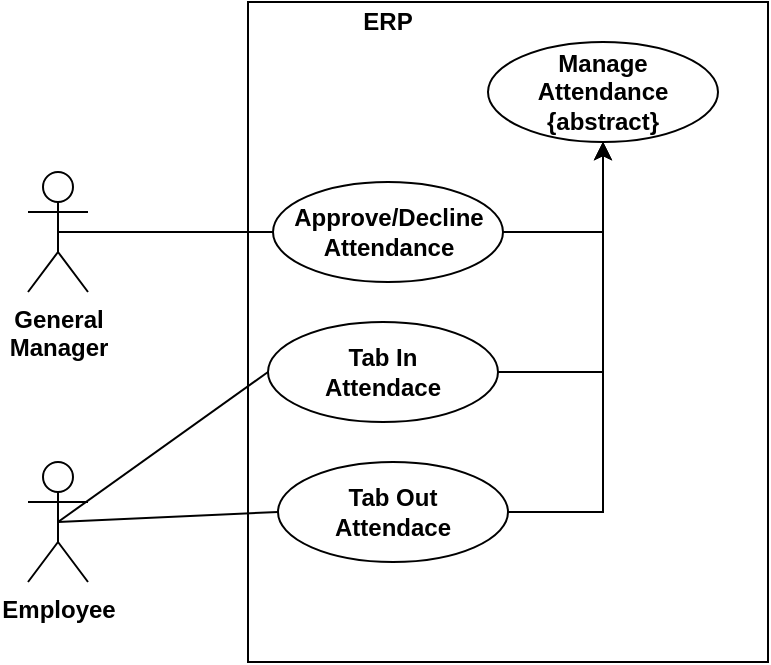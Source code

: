 <mxfile version="18.0.6" type="device"><diagram id="OiEpLV01ophttEe9HPNi" name="Page-1"><mxGraphModel dx="1422" dy="998" grid="1" gridSize="10" guides="1" tooltips="1" connect="1" arrows="1" fold="1" page="1" pageScale="1" pageWidth="850" pageHeight="1100" math="0" shadow="0"><root><mxCell id="0"/><mxCell id="1" parent="0"/><mxCell id="DOvkndREwPkQBAKRmsmJ-1" value="Employee" style="shape=umlActor;verticalLabelPosition=bottom;labelBackgroundColor=#ffffff;verticalAlign=top;html=1;outlineConnect=0;fontStyle=1" parent="1" vertex="1"><mxGeometry x="200" y="420" width="30" height="60" as="geometry"/></mxCell><mxCell id="DOvkndREwPkQBAKRmsmJ-2" value="" style="rounded=0;whiteSpace=wrap;html=1;" parent="1" vertex="1"><mxGeometry x="310" y="190" width="260" height="330" as="geometry"/></mxCell><mxCell id="DOvkndREwPkQBAKRmsmJ-3" value="ERP" style="text;html=1;strokeColor=none;fillColor=none;align=center;verticalAlign=middle;whiteSpace=wrap;rounded=0;fontStyle=1" parent="1" vertex="1"><mxGeometry x="320" y="190" width="120" height="20" as="geometry"/></mxCell><mxCell id="DOvkndREwPkQBAKRmsmJ-4" value="Manage&lt;br&gt;Attendance&lt;br&gt;{abstract}" style="ellipse;whiteSpace=wrap;html=1;fontStyle=1;align=center;horizontal=1;labelBackgroundColor=none;labelBorderColor=none;shadow=0;" parent="1" vertex="1"><mxGeometry x="430" y="210" width="115" height="50" as="geometry"/></mxCell><mxCell id="DOvkndREwPkQBAKRmsmJ-5" style="edgeStyle=orthogonalEdgeStyle;rounded=0;orthogonalLoop=1;jettySize=auto;html=1;exitX=1;exitY=0.5;exitDx=0;exitDy=0;entryX=0.5;entryY=1;entryDx=0;entryDy=0;" parent="1" source="DOvkndREwPkQBAKRmsmJ-6" target="DOvkndREwPkQBAKRmsmJ-4" edge="1"><mxGeometry relative="1" as="geometry"/></mxCell><mxCell id="DOvkndREwPkQBAKRmsmJ-6" value="Approve/Decline&lt;br&gt;Attendance" style="ellipse;whiteSpace=wrap;html=1;fontStyle=1;align=center;horizontal=1;labelBackgroundColor=none;labelBorderColor=none;shadow=0;" parent="1" vertex="1"><mxGeometry x="322.5" y="280" width="115" height="50" as="geometry"/></mxCell><mxCell id="DOvkndREwPkQBAKRmsmJ-7" style="edgeStyle=orthogonalEdgeStyle;rounded=0;orthogonalLoop=1;jettySize=auto;html=1;exitX=1;exitY=0.5;exitDx=0;exitDy=0;entryX=0.5;entryY=1;entryDx=0;entryDy=0;" parent="1" source="DOvkndREwPkQBAKRmsmJ-8" target="DOvkndREwPkQBAKRmsmJ-4" edge="1"><mxGeometry relative="1" as="geometry"/></mxCell><mxCell id="DOvkndREwPkQBAKRmsmJ-8" value="Tab In&lt;br&gt;Attendace" style="ellipse;whiteSpace=wrap;html=1;fontStyle=1;align=center;horizontal=1;labelBackgroundColor=none;labelBorderColor=none;shadow=0;" parent="1" vertex="1"><mxGeometry x="320" y="350" width="115" height="50" as="geometry"/></mxCell><mxCell id="DOvkndREwPkQBAKRmsmJ-9" value="" style="endArrow=none;html=1;entryX=0;entryY=0.5;entryDx=0;entryDy=0;exitX=0.5;exitY=0.5;exitDx=0;exitDy=0;exitPerimeter=0;" parent="1" source="DOvkndREwPkQBAKRmsmJ-10" target="DOvkndREwPkQBAKRmsmJ-6" edge="1"><mxGeometry width="50" height="50" relative="1" as="geometry"><mxPoint x="205" y="330" as="sourcePoint"/><mxPoint x="240" y="590" as="targetPoint"/></mxGeometry></mxCell><mxCell id="DOvkndREwPkQBAKRmsmJ-10" value="General&lt;br&gt;Manager" style="shape=umlActor;verticalLabelPosition=bottom;labelBackgroundColor=#ffffff;verticalAlign=top;html=1;outlineConnect=0;fontStyle=1" parent="1" vertex="1"><mxGeometry x="200" y="275" width="30" height="60" as="geometry"/></mxCell><mxCell id="DOvkndREwPkQBAKRmsmJ-11" style="edgeStyle=none;orthogonalLoop=1;jettySize=auto;html=1;exitX=0.5;exitY=0.5;exitDx=0;exitDy=0;exitPerimeter=0;entryX=0;entryY=0.5;entryDx=0;entryDy=0;endArrow=none;" parent="1" source="DOvkndREwPkQBAKRmsmJ-1" target="DOvkndREwPkQBAKRmsmJ-8" edge="1"><mxGeometry relative="1" as="geometry"><mxPoint x="215" y="280" as="sourcePoint"/><mxPoint x="330.0" y="385" as="targetPoint"/></mxGeometry></mxCell><mxCell id="U5W0ruJn4QMV6bQ8Usgw-2" style="edgeStyle=orthogonalEdgeStyle;rounded=0;orthogonalLoop=1;jettySize=auto;html=1;exitX=1;exitY=0.5;exitDx=0;exitDy=0;entryX=0.5;entryY=1;entryDx=0;entryDy=0;" edge="1" parent="1" source="U5W0ruJn4QMV6bQ8Usgw-1" target="DOvkndREwPkQBAKRmsmJ-4"><mxGeometry relative="1" as="geometry"/></mxCell><mxCell id="U5W0ruJn4QMV6bQ8Usgw-1" value="Tab Out&lt;br&gt;Attendace" style="ellipse;whiteSpace=wrap;html=1;fontStyle=1;align=center;horizontal=1;labelBackgroundColor=none;labelBorderColor=none;shadow=0;" vertex="1" parent="1"><mxGeometry x="325" y="420" width="115" height="50" as="geometry"/></mxCell><mxCell id="U5W0ruJn4QMV6bQ8Usgw-3" style="edgeStyle=none;orthogonalLoop=1;jettySize=auto;html=1;exitX=0.5;exitY=0.5;exitDx=0;exitDy=0;exitPerimeter=0;entryX=0;entryY=0.5;entryDx=0;entryDy=0;endArrow=none;" edge="1" parent="1" source="DOvkndREwPkQBAKRmsmJ-1" target="U5W0ruJn4QMV6bQ8Usgw-1"><mxGeometry relative="1" as="geometry"><mxPoint x="225" y="460" as="sourcePoint"/><mxPoint x="330" y="385" as="targetPoint"/></mxGeometry></mxCell></root></mxGraphModel></diagram></mxfile>